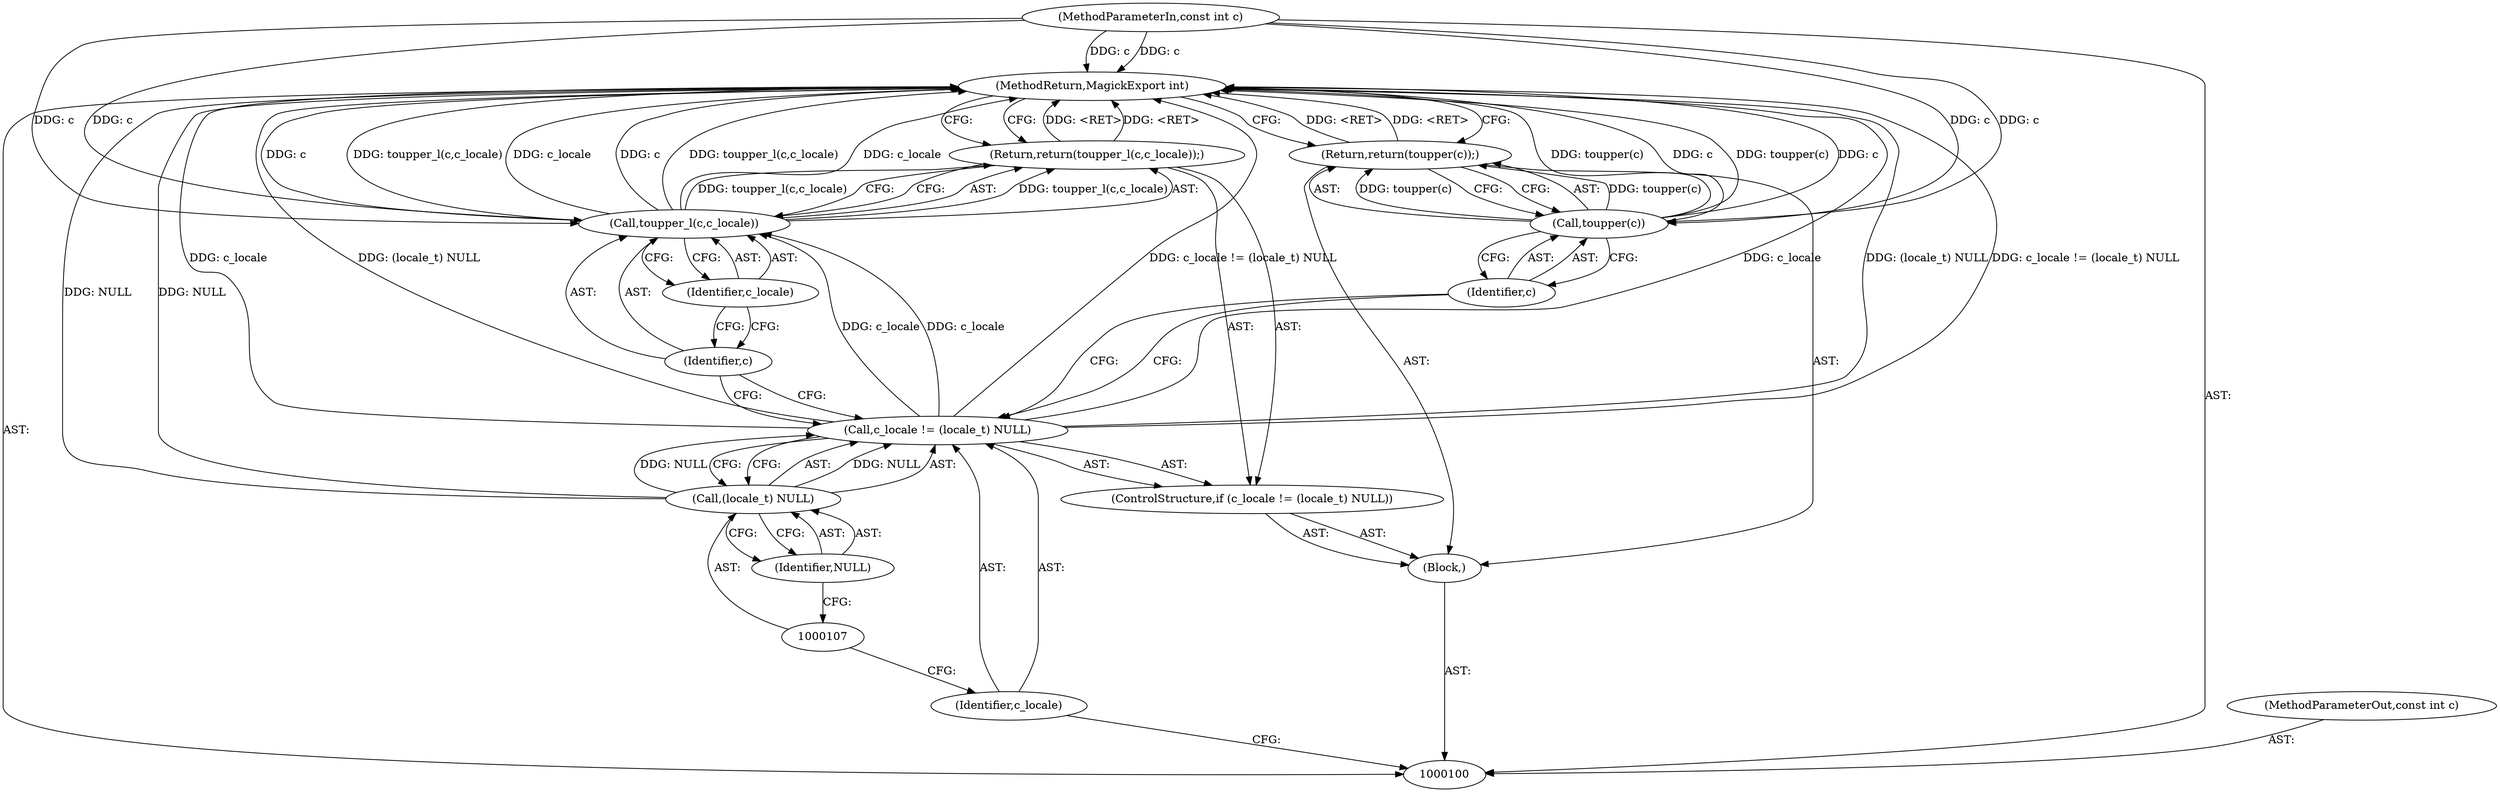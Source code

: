 digraph "1_ImageMagick_07eebcd72f45c8fd7563d3f9ec5d2bed48f65f36_0" {
"1000116" [label="(MethodReturn,MagickExport int)"];
"1000101" [label="(MethodParameterIn,const int c)"];
"1000141" [label="(MethodParameterOut,const int c)"];
"1000102" [label="(Block,)"];
"1000106" [label="(Call,(locale_t) NULL)"];
"1000103" [label="(ControlStructure,if (c_locale != (locale_t) NULL))"];
"1000108" [label="(Identifier,NULL)"];
"1000104" [label="(Call,c_locale != (locale_t) NULL)"];
"1000105" [label="(Identifier,c_locale)"];
"1000110" [label="(Call,toupper_l(c,c_locale))"];
"1000111" [label="(Identifier,c)"];
"1000112" [label="(Identifier,c_locale)"];
"1000109" [label="(Return,return(toupper_l(c,c_locale));)"];
"1000115" [label="(Identifier,c)"];
"1000113" [label="(Return,return(toupper(c));)"];
"1000114" [label="(Call,toupper(c))"];
"1000116" -> "1000100"  [label="AST: "];
"1000116" -> "1000109"  [label="CFG: "];
"1000116" -> "1000113"  [label="CFG: "];
"1000106" -> "1000116"  [label="DDG: NULL"];
"1000104" -> "1000116"  [label="DDG: c_locale != (locale_t) NULL"];
"1000104" -> "1000116"  [label="DDG: c_locale"];
"1000104" -> "1000116"  [label="DDG: (locale_t) NULL"];
"1000114" -> "1000116"  [label="DDG: toupper(c)"];
"1000114" -> "1000116"  [label="DDG: c"];
"1000110" -> "1000116"  [label="DDG: c_locale"];
"1000110" -> "1000116"  [label="DDG: c"];
"1000110" -> "1000116"  [label="DDG: toupper_l(c,c_locale)"];
"1000101" -> "1000116"  [label="DDG: c"];
"1000109" -> "1000116"  [label="DDG: <RET>"];
"1000113" -> "1000116"  [label="DDG: <RET>"];
"1000101" -> "1000100"  [label="AST: "];
"1000101" -> "1000116"  [label="DDG: c"];
"1000101" -> "1000110"  [label="DDG: c"];
"1000101" -> "1000114"  [label="DDG: c"];
"1000141" -> "1000100"  [label="AST: "];
"1000102" -> "1000100"  [label="AST: "];
"1000103" -> "1000102"  [label="AST: "];
"1000113" -> "1000102"  [label="AST: "];
"1000106" -> "1000104"  [label="AST: "];
"1000106" -> "1000108"  [label="CFG: "];
"1000107" -> "1000106"  [label="AST: "];
"1000108" -> "1000106"  [label="AST: "];
"1000104" -> "1000106"  [label="CFG: "];
"1000106" -> "1000116"  [label="DDG: NULL"];
"1000106" -> "1000104"  [label="DDG: NULL"];
"1000103" -> "1000102"  [label="AST: "];
"1000104" -> "1000103"  [label="AST: "];
"1000109" -> "1000103"  [label="AST: "];
"1000108" -> "1000106"  [label="AST: "];
"1000108" -> "1000107"  [label="CFG: "];
"1000106" -> "1000108"  [label="CFG: "];
"1000104" -> "1000103"  [label="AST: "];
"1000104" -> "1000106"  [label="CFG: "];
"1000105" -> "1000104"  [label="AST: "];
"1000106" -> "1000104"  [label="AST: "];
"1000111" -> "1000104"  [label="CFG: "];
"1000115" -> "1000104"  [label="CFG: "];
"1000104" -> "1000116"  [label="DDG: c_locale != (locale_t) NULL"];
"1000104" -> "1000116"  [label="DDG: c_locale"];
"1000104" -> "1000116"  [label="DDG: (locale_t) NULL"];
"1000106" -> "1000104"  [label="DDG: NULL"];
"1000104" -> "1000110"  [label="DDG: c_locale"];
"1000105" -> "1000104"  [label="AST: "];
"1000105" -> "1000100"  [label="CFG: "];
"1000107" -> "1000105"  [label="CFG: "];
"1000110" -> "1000109"  [label="AST: "];
"1000110" -> "1000112"  [label="CFG: "];
"1000111" -> "1000110"  [label="AST: "];
"1000112" -> "1000110"  [label="AST: "];
"1000109" -> "1000110"  [label="CFG: "];
"1000110" -> "1000116"  [label="DDG: c_locale"];
"1000110" -> "1000116"  [label="DDG: c"];
"1000110" -> "1000116"  [label="DDG: toupper_l(c,c_locale)"];
"1000110" -> "1000109"  [label="DDG: toupper_l(c,c_locale)"];
"1000101" -> "1000110"  [label="DDG: c"];
"1000104" -> "1000110"  [label="DDG: c_locale"];
"1000111" -> "1000110"  [label="AST: "];
"1000111" -> "1000104"  [label="CFG: "];
"1000112" -> "1000111"  [label="CFG: "];
"1000112" -> "1000110"  [label="AST: "];
"1000112" -> "1000111"  [label="CFG: "];
"1000110" -> "1000112"  [label="CFG: "];
"1000109" -> "1000103"  [label="AST: "];
"1000109" -> "1000110"  [label="CFG: "];
"1000110" -> "1000109"  [label="AST: "];
"1000116" -> "1000109"  [label="CFG: "];
"1000109" -> "1000116"  [label="DDG: <RET>"];
"1000110" -> "1000109"  [label="DDG: toupper_l(c,c_locale)"];
"1000115" -> "1000114"  [label="AST: "];
"1000115" -> "1000104"  [label="CFG: "];
"1000114" -> "1000115"  [label="CFG: "];
"1000113" -> "1000102"  [label="AST: "];
"1000113" -> "1000114"  [label="CFG: "];
"1000114" -> "1000113"  [label="AST: "];
"1000116" -> "1000113"  [label="CFG: "];
"1000113" -> "1000116"  [label="DDG: <RET>"];
"1000114" -> "1000113"  [label="DDG: toupper(c)"];
"1000114" -> "1000113"  [label="AST: "];
"1000114" -> "1000115"  [label="CFG: "];
"1000115" -> "1000114"  [label="AST: "];
"1000113" -> "1000114"  [label="CFG: "];
"1000114" -> "1000116"  [label="DDG: toupper(c)"];
"1000114" -> "1000116"  [label="DDG: c"];
"1000114" -> "1000113"  [label="DDG: toupper(c)"];
"1000101" -> "1000114"  [label="DDG: c"];
}
